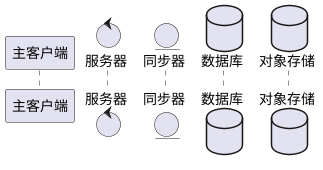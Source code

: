 @startuml
skinparam responseMessageBelowArrow true
participant 主客户端   as client
control     服务器     as server
entity      同步器   as  sync
database    数据库     as  db
database    对象存储    as store



@enduml